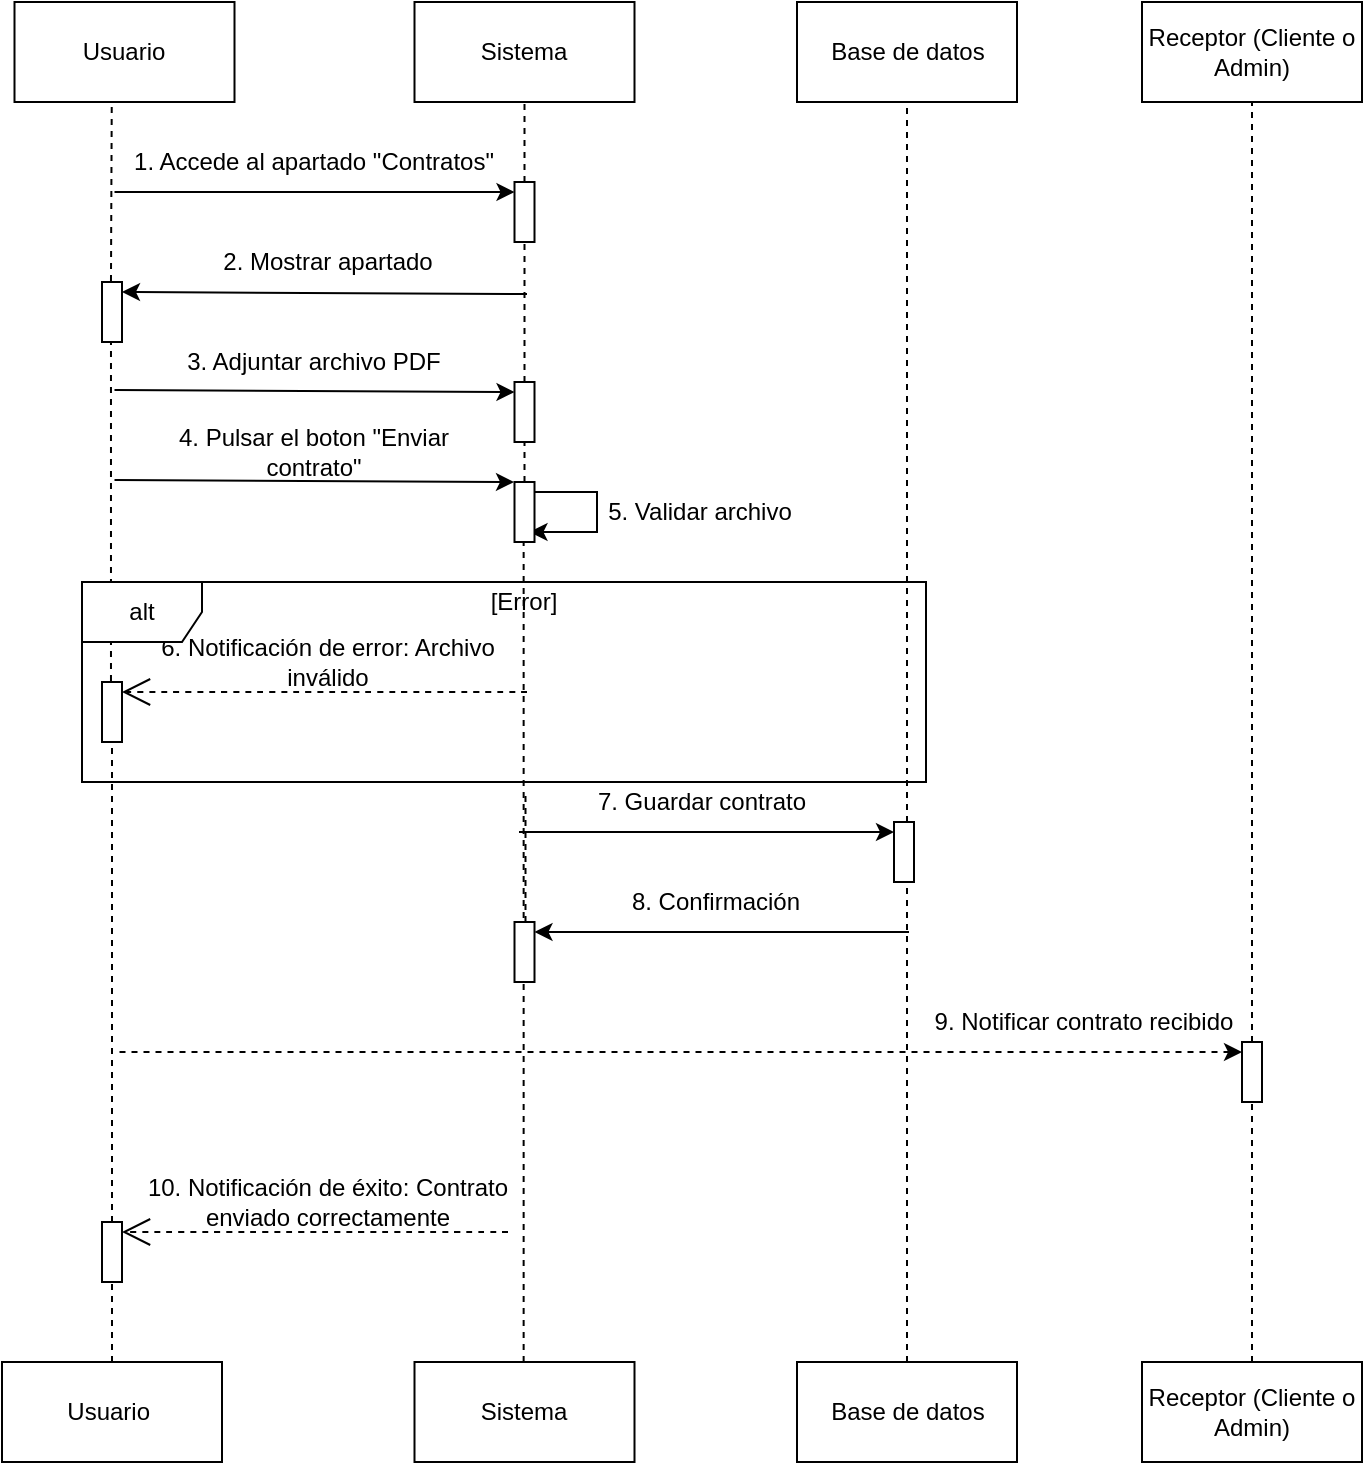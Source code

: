 <mxfile version="27.1.6">
  <diagram name="Página-1" id="esPIXZYzyLC4NXMFk4m4">
    <mxGraphModel grid="1" page="1" gridSize="10" guides="1" tooltips="1" connect="1" arrows="1" fold="1" pageScale="1" pageWidth="827" pageHeight="1169" math="0" shadow="0">
      <root>
        <mxCell id="0" />
        <mxCell id="1" parent="0" />
        <mxCell id="izn0ppoS9mLuT67oPZO2-1" value="Usuario" style="html=1;whiteSpace=wrap;" vertex="1" parent="1">
          <mxGeometry x="46.25" y="50" width="110" height="50" as="geometry" />
        </mxCell>
        <mxCell id="izn0ppoS9mLuT67oPZO2-2" value="Sistema&lt;span style=&quot;color: rgba(0, 0, 0, 0); font-family: monospace; font-size: 0px; text-align: start; text-wrap-mode: nowrap;&quot;&gt;%3CmxGraphModel%3E%3Croot%3E%3CmxCell%20id%3D%220%22%2F%3E%3CmxCell%20id%3D%221%22%20parent%3D%220%22%2F%3E%3CmxCell%20id%3D%222%22%20value%3D%22Usuario%22%20style%3D%22html%3D1%3BwhiteSpace%3Dwrap%3B%22%20vertex%3D%221%22%20parent%3D%221%22%3E%3CmxGeometry%20x%3D%2270%22%20y%3D%2240%22%20width%3D%22110%22%20height%3D%2250%22%20as%3D%22geometry%22%2F%3E%3C%2FmxCell%3E%3C%2Froot%3E%3C%2FmxGraphModel%3E&lt;/span&gt;" style="html=1;whiteSpace=wrap;" vertex="1" parent="1">
          <mxGeometry x="246.25" y="50" width="110" height="50" as="geometry" />
        </mxCell>
        <mxCell id="izn0ppoS9mLuT67oPZO2-3" value="Base de datos" style="html=1;whiteSpace=wrap;" vertex="1" parent="1">
          <mxGeometry x="437.5" y="50" width="110" height="50" as="geometry" />
        </mxCell>
        <mxCell id="izn0ppoS9mLuT67oPZO2-4" value="Usuario&amp;nbsp;" style="html=1;whiteSpace=wrap;" vertex="1" parent="1">
          <mxGeometry x="40" y="730" width="110" height="50" as="geometry" />
        </mxCell>
        <mxCell id="izn0ppoS9mLuT67oPZO2-5" value="Sistema&lt;span style=&quot;color: rgba(0, 0, 0, 0); font-family: monospace; font-size: 0px; text-align: start; text-wrap-mode: nowrap;&quot;&gt;%3CmxGraphModel%3E%3Croot%3E%3CmxCell%20id%3D%220%22%2F%3E%3CmxCell%20id%3D%221%22%20parent%3D%220%22%2F%3E%3CmxCell%20id%3D%222%22%20value%3D%22Usuario%22%20style%3D%22html%3D1%3BwhiteSpace%3Dwrap%3B%22%20vertex%3D%221%22%20parent%3D%221%22%3E%3CmxGeometry%20x%3D%2270%22%20y%3D%2240%22%20width%3D%22110%22%20height%3D%2250%22%20as%3D%22geometry%22%2F%3E%3C%2FmxCell%3E%3C%2Froot%3E%3C%2FmxGraphModel%3E&lt;/span&gt;" style="html=1;whiteSpace=wrap;" vertex="1" parent="1">
          <mxGeometry x="246.25" y="730" width="110" height="50" as="geometry" />
        </mxCell>
        <mxCell id="izn0ppoS9mLuT67oPZO2-6" value="Base de datos" style="html=1;whiteSpace=wrap;" vertex="1" parent="1">
          <mxGeometry x="437.5" y="730" width="110" height="50" as="geometry" />
        </mxCell>
        <mxCell id="izn0ppoS9mLuT67oPZO2-7" value="" style="endArrow=none;dashed=1;html=1;rounded=0;entryX=0.5;entryY=1;entryDx=0;entryDy=0;exitX=0.5;exitY=0;exitDx=0;exitDy=0;" edge="1" parent="1" source="izn0ppoS9mLuT67oPZO2-9" target="izn0ppoS9mLuT67oPZO2-2">
          <mxGeometry width="50" height="50" relative="1" as="geometry">
            <mxPoint x="276.25" y="330" as="sourcePoint" />
            <mxPoint x="326.25" y="280" as="targetPoint" />
          </mxGeometry>
        </mxCell>
        <mxCell id="izn0ppoS9mLuT67oPZO2-9" value="" style="html=1;points=[[0,0,0,0,5],[0,1,0,0,-5],[1,0,0,0,5],[1,1,0,0,-5]];perimeter=orthogonalPerimeter;outlineConnect=0;targetShapes=umlLifeline;portConstraint=eastwest;newEdgeStyle={&quot;curved&quot;:0,&quot;rounded&quot;:0};" vertex="1" parent="1">
          <mxGeometry x="296.25" y="140" width="10" height="30" as="geometry" />
        </mxCell>
        <mxCell id="izn0ppoS9mLuT67oPZO2-10" value="" style="endArrow=classic;html=1;rounded=0;entryX=0;entryY=0;entryDx=0;entryDy=5;entryPerimeter=0;" edge="1" parent="1" target="izn0ppoS9mLuT67oPZO2-9">
          <mxGeometry width="50" height="50" relative="1" as="geometry">
            <mxPoint x="96.25" y="145" as="sourcePoint" />
            <mxPoint x="206.25" y="120" as="targetPoint" />
          </mxGeometry>
        </mxCell>
        <mxCell id="izn0ppoS9mLuT67oPZO2-11" value="1. Accede al apartado &quot;Contratos&quot;" style="text;html=1;align=center;verticalAlign=middle;whiteSpace=wrap;rounded=0;" vertex="1" parent="1">
          <mxGeometry x="96.25" y="120" width="200" height="20" as="geometry" />
        </mxCell>
        <mxCell id="izn0ppoS9mLuT67oPZO2-15" value="" style="endArrow=none;dashed=1;html=1;rounded=0;exitX=0.449;exitY=-0.016;exitDx=0;exitDy=0;exitPerimeter=0;entryX=0.442;entryY=1.036;entryDx=0;entryDy=0;entryPerimeter=0;" edge="1" parent="1" source="izn0ppoS9mLuT67oPZO2-24" target="izn0ppoS9mLuT67oPZO2-1">
          <mxGeometry width="50" height="50" relative="1" as="geometry">
            <mxPoint x="90.25" y="899" as="sourcePoint" />
            <mxPoint x="88.58" y="210.51" as="targetPoint" />
            <Array as="points" />
          </mxGeometry>
        </mxCell>
        <mxCell id="izn0ppoS9mLuT67oPZO2-16" value="6. Notificación de error: Archivo inválido" style="text;html=1;align=center;verticalAlign=middle;whiteSpace=wrap;rounded=0;" vertex="1" parent="1">
          <mxGeometry x="107.75" y="370" width="190" height="20" as="geometry" />
        </mxCell>
        <mxCell id="izn0ppoS9mLuT67oPZO2-19" value="" style="endArrow=none;dashed=1;html=1;rounded=0;" edge="1" parent="1" source="izn0ppoS9mLuT67oPZO2-53" target="izn0ppoS9mLuT67oPZO2-27">
          <mxGeometry width="50" height="50" relative="1" as="geometry">
            <mxPoint x="301.25" y="400" as="sourcePoint" />
            <mxPoint x="306.25" y="390" as="targetPoint" />
            <Array as="points" />
          </mxGeometry>
        </mxCell>
        <mxCell id="izn0ppoS9mLuT67oPZO2-22" value="" style="endArrow=none;dashed=1;html=1;rounded=0;" edge="1" parent="1" source="izn0ppoS9mLuT67oPZO2-27" target="izn0ppoS9mLuT67oPZO2-9">
          <mxGeometry width="50" height="50" relative="1" as="geometry">
            <mxPoint x="301.25" y="280" as="sourcePoint" />
            <mxPoint x="309" y="190" as="targetPoint" />
          </mxGeometry>
        </mxCell>
        <mxCell id="izn0ppoS9mLuT67oPZO2-24" value="" style="html=1;points=[[0,0,0,0,5],[0,1,0,0,-5],[1,0,0,0,5],[1,1,0,0,-5]];perimeter=orthogonalPerimeter;outlineConnect=0;targetShapes=umlLifeline;portConstraint=eastwest;newEdgeStyle={&quot;curved&quot;:0,&quot;rounded&quot;:0};" vertex="1" parent="1">
          <mxGeometry x="90" y="190" width="10" height="30" as="geometry" />
        </mxCell>
        <mxCell id="izn0ppoS9mLuT67oPZO2-25" value="" style="endArrow=classic;html=1;rounded=0;entryX=1;entryY=0;entryDx=0;entryDy=5;entryPerimeter=0;" edge="1" parent="1" target="izn0ppoS9mLuT67oPZO2-24">
          <mxGeometry width="50" height="50" relative="1" as="geometry">
            <mxPoint x="302.5" y="196" as="sourcePoint" />
            <mxPoint x="414.5" y="166" as="targetPoint" />
          </mxGeometry>
        </mxCell>
        <mxCell id="izn0ppoS9mLuT67oPZO2-26" value="2. Mostrar apartado" style="text;html=1;align=center;verticalAlign=middle;whiteSpace=wrap;rounded=0;" vertex="1" parent="1">
          <mxGeometry x="117.5" y="170" width="170" height="20" as="geometry" />
        </mxCell>
        <mxCell id="izn0ppoS9mLuT67oPZO2-27" value="" style="html=1;points=[[0,0,0,0,5],[0,1,0,0,-5],[1,0,0,0,5],[1,1,0,0,-5]];perimeter=orthogonalPerimeter;outlineConnect=0;targetShapes=umlLifeline;portConstraint=eastwest;newEdgeStyle={&quot;curved&quot;:0,&quot;rounded&quot;:0};" vertex="1" parent="1">
          <mxGeometry x="296.25" y="240" width="10" height="30" as="geometry" />
        </mxCell>
        <mxCell id="izn0ppoS9mLuT67oPZO2-28" value="" style="endArrow=classic;html=1;rounded=0;entryX=0;entryY=0;entryDx=0;entryDy=5;entryPerimeter=0;" edge="1" parent="1" target="izn0ppoS9mLuT67oPZO2-27">
          <mxGeometry width="50" height="50" relative="1" as="geometry">
            <mxPoint x="96.25" y="244" as="sourcePoint" />
            <mxPoint x="428.25" y="150" as="targetPoint" />
          </mxGeometry>
        </mxCell>
        <mxCell id="izn0ppoS9mLuT67oPZO2-29" value="3. Adjuntar archivo PDF" style="text;html=1;align=center;verticalAlign=middle;whiteSpace=wrap;rounded=0;" vertex="1" parent="1">
          <mxGeometry x="111.25" y="220" width="170" height="20" as="geometry" />
        </mxCell>
        <mxCell id="izn0ppoS9mLuT67oPZO2-31" value="&lt;span style=&quot;color: rgb(237, 237, 237); font-family: monospace; font-size: 0px; text-align: start;&quot;&gt;%3CmxGraphModel%3E%3Croot%3E%3CmxCell%20id%3D%220%22%2F%3E%3CmxCell%20id%3D%221%22%20parent%3D%220%22%2F%3E%3CmxCell%20id%3D%222%22%20value%3D%22%22%20style%3D%22html%3D1%3Bpoints%3D%5B%5B0%2C0%2C0%2C0%2C5%5D%2C%5B0%2C1%2C0%2C0%2C-5%5D%2C%5B1%2C0%2C0%2C0%2C5%5D%2C%5B1%2C1%2C0%2C0%2C-5%5D%5D%3Bperimeter%3DorthogonalPerimeter%3BoutlineConnect%3D0%3BtargetShapes%3DumlLifeline%3BportConstraint%3Deastwest%3BnewEdgeStyle%3D%7B%26quot%3Bcurved%26quot%3B%3A0%2C%26quot%3Brounded%26quot%3B%3A0%7D%3B%22%20vertex%3D%221%22%20parent%3D%221%22%3E%3CmxGeometry%20x%3D%2285%22%20y%3D%22280%22%20width%3D%2210%22%20height%3D%2230%22%20as%3D%22geometry%22%2F%3E%3C%2FmxCell%3E%3C%2Froot%3E%3C%2FmxGraphModel%3E&lt;/span&gt;&lt;span style=&quot;color: rgb(237, 237, 237); font-family: monospace; font-size: 0px; text-align: start;&quot;&gt;%3CmxGraphModel%3E%3Croot%3E%3CmxCell%20id%3D%220%22%2F%3E%3CmxCell%20id%3D%221%22%20parent%3D%220%22%2F%3E%3CmxCell%20id%3D%222%22%20value%3D%22%22%20style%3D%22html%3D1%3Bpoints%3D%5B%5B0%2C0%2C0%2C0%2C5%5D%2C%5B0%2C1%2C0%2C0%2C-5%5D%2C%5B1%2C0%2C0%2C0%2C5%5D%2C%5B1%2C1%2C0%2C0%2C-5%5D%5D%3Bperimeter%3DorthogonalPerimeter%3BoutlineConnect%3D0%3BtargetShapes%3DumlLifeline%3BportConstraint%3Deastwest%3BnewEdgeStyle%3D%7B%26quot%3Bcurved%26quot%3B%3A0%2C%26quot%3Brounded%26quot%3B%3A0%7D%3B%22%20vertex%3D%221%22%20parent%3D%221%22%3E%3CmxGeometry%20x%3D%2285%22%20y%3D%22280%22%20width%3D%2210%22%20height%3D%2230%22%20as%3D%22geometry%22%2F%3E%3C%2FmxCell%3E%3C%2Froot%3E%3C%2FmxGraphModel%3E&lt;/span&gt;" style="html=1;points=[[0,0,0,0,5],[0,1,0,0,-5],[1,0,0,0,5],[1,1,0,0,-5]];perimeter=orthogonalPerimeter;outlineConnect=0;targetShapes=umlLifeline;portConstraint=eastwest;newEdgeStyle={&quot;curved&quot;:0,&quot;rounded&quot;:0};" vertex="1" parent="1">
          <mxGeometry x="90" y="390" width="10" height="30" as="geometry" />
        </mxCell>
        <mxCell id="izn0ppoS9mLuT67oPZO2-32" value="" style="endArrow=none;dashed=1;html=1;rounded=0;exitX=0.5;exitY=0;exitDx=0;exitDy=0;entryX=0.5;entryY=1;entryDx=0;entryDy=0;" edge="1" parent="1" source="izn0ppoS9mLuT67oPZO2-6" target="izn0ppoS9mLuT67oPZO2-3">
          <mxGeometry width="50" height="50" relative="1" as="geometry">
            <mxPoint x="497.5" y="430" as="sourcePoint" />
            <mxPoint x="499" y="210" as="targetPoint" />
          </mxGeometry>
        </mxCell>
        <mxCell id="izn0ppoS9mLuT67oPZO2-34" value="" style="endArrow=none;dashed=1;html=1;rounded=0;exitX=0.449;exitY=-0.016;exitDx=0;exitDy=0;exitPerimeter=0;" edge="1" parent="1" source="izn0ppoS9mLuT67oPZO2-31" target="izn0ppoS9mLuT67oPZO2-24">
          <mxGeometry width="50" height="50" relative="1" as="geometry">
            <mxPoint x="90.25" y="666" as="sourcePoint" />
            <mxPoint x="88.24" y="390" as="targetPoint" />
            <Array as="points" />
          </mxGeometry>
        </mxCell>
        <mxCell id="izn0ppoS9mLuT67oPZO2-37" value="" style="endArrow=open;endSize=12;html=1;rounded=0;fontSize=12;curved=1;entryX=1;entryY=0;entryDx=0;entryDy=5;entryPerimeter=0;dashed=1;" edge="1" parent="1" target="izn0ppoS9mLuT67oPZO2-31">
          <mxGeometry width="160" relative="1" as="geometry">
            <mxPoint x="302.5" y="395" as="sourcePoint" />
            <mxPoint x="372.5" y="190" as="targetPoint" />
          </mxGeometry>
        </mxCell>
        <mxCell id="izn0ppoS9mLuT67oPZO2-38" value="5. Validar archivo" style="text;html=1;align=center;verticalAlign=middle;whiteSpace=wrap;rounded=0;" vertex="1" parent="1">
          <mxGeometry x="341.25" y="295" width="96.25" height="20" as="geometry" />
        </mxCell>
        <mxCell id="izn0ppoS9mLuT67oPZO2-39" value="" style="endArrow=classic;html=1;rounded=0;entryX=1;entryY=1;entryDx=0;entryDy=-5;entryPerimeter=0;exitX=1;exitY=0;exitDx=0;exitDy=5;exitPerimeter=0;edgeStyle=orthogonalEdgeStyle;" edge="1" parent="1">
          <mxGeometry width="50" height="50" relative="1" as="geometry">
            <mxPoint x="303.75" y="295" as="sourcePoint" />
            <mxPoint x="303.75" y="315" as="targetPoint" />
            <Array as="points">
              <mxPoint x="337.5" y="315" />
            </Array>
          </mxGeometry>
        </mxCell>
        <mxCell id="izn0ppoS9mLuT67oPZO2-41" value="alt" style="shape=umlFrame;whiteSpace=wrap;html=1;pointerEvents=0;" vertex="1" parent="1">
          <mxGeometry x="80" y="340" width="422" height="100" as="geometry" />
        </mxCell>
        <mxCell id="izn0ppoS9mLuT67oPZO2-44" value="" style="endArrow=none;dashed=1;html=1;rounded=0;exitX=0.5;exitY=0;exitDx=0;exitDy=0;" edge="1" parent="1" source="izn0ppoS9mLuT67oPZO2-51" target="izn0ppoS9mLuT67oPZO2-31">
          <mxGeometry width="50" height="50" relative="1" as="geometry">
            <mxPoint x="95.25" y="730" as="sourcePoint" />
            <mxPoint x="95" y="615" as="targetPoint" />
            <Array as="points" />
          </mxGeometry>
        </mxCell>
        <mxCell id="izn0ppoS9mLuT67oPZO2-46" value="" style="endArrow=none;dashed=1;html=1;rounded=0;exitX=0.5;exitY=0;exitDx=0;exitDy=0;" edge="1" parent="1" target="izn0ppoS9mLuT67oPZO2-53">
          <mxGeometry width="50" height="50" relative="1" as="geometry">
            <mxPoint x="300.82" y="730" as="sourcePoint" />
            <mxPoint x="300.82" y="360" as="targetPoint" />
            <Array as="points">
              <mxPoint x="300.82" y="590" />
              <mxPoint x="300.82" y="550" />
              <mxPoint x="300.82" y="520" />
              <mxPoint x="300.82" y="480" />
            </Array>
          </mxGeometry>
        </mxCell>
        <mxCell id="izn0ppoS9mLuT67oPZO2-49" value="10. Notificación de éxito: Contrato enviado correctamente" style="text;html=1;align=center;verticalAlign=middle;whiteSpace=wrap;rounded=0;" vertex="1" parent="1">
          <mxGeometry x="107.5" y="640" width="190" height="20" as="geometry" />
        </mxCell>
        <mxCell id="izn0ppoS9mLuT67oPZO2-50" value="" style="endArrow=open;endSize=12;html=1;rounded=0;fontSize=12;curved=1;entryX=1;entryY=0;entryDx=0;entryDy=5;entryPerimeter=0;dashed=1;" edge="1" parent="1" target="izn0ppoS9mLuT67oPZO2-51">
          <mxGeometry width="160" relative="1" as="geometry">
            <mxPoint x="293" y="665" as="sourcePoint" />
            <mxPoint x="371" y="465" as="targetPoint" />
          </mxGeometry>
        </mxCell>
        <mxCell id="izn0ppoS9mLuT67oPZO2-53" value="" style="html=1;points=[[0,0,0,0,5],[0,1,0,0,-5],[1,0,0,0,5],[1,1,0,0,-5]];perimeter=orthogonalPerimeter;outlineConnect=0;targetShapes=umlLifeline;portConstraint=eastwest;newEdgeStyle={&quot;curved&quot;:0,&quot;rounded&quot;:0};" vertex="1" parent="1">
          <mxGeometry x="296.25" y="290" width="10" height="30" as="geometry" />
        </mxCell>
        <mxCell id="izn0ppoS9mLuT67oPZO2-47" value="[Error]" style="text;html=1;align=center;verticalAlign=middle;whiteSpace=wrap;rounded=0;" vertex="1" parent="1">
          <mxGeometry x="276.25" y="340" width="50" height="20" as="geometry" />
        </mxCell>
        <mxCell id="izn0ppoS9mLuT67oPZO2-56" value="" style="endArrow=none;dashed=1;html=1;rounded=0;" edge="1" parent="1" source="izn0ppoS9mLuT67oPZO2-59">
          <mxGeometry width="50" height="50" relative="1" as="geometry">
            <mxPoint x="299.75" y="490" as="sourcePoint" />
            <mxPoint x="301.75" y="446" as="targetPoint" />
            <Array as="points" />
          </mxGeometry>
        </mxCell>
        <mxCell id="izn0ppoS9mLuT67oPZO2-57" value="8. Confirmación" style="text;html=1;align=center;verticalAlign=middle;whiteSpace=wrap;rounded=0;" vertex="1" parent="1">
          <mxGeometry x="302.25" y="490" width="190" height="20" as="geometry" />
        </mxCell>
        <mxCell id="izn0ppoS9mLuT67oPZO2-58" value="" style="endArrow=classic;html=1;rounded=0;entryX=1;entryY=0;entryDx=0;entryDy=5;entryPerimeter=0;" edge="1" parent="1" target="izn0ppoS9mLuT67oPZO2-59">
          <mxGeometry width="50" height="50" relative="1" as="geometry">
            <mxPoint x="493.5" y="515" as="sourcePoint" />
            <mxPoint x="580" y="420" as="targetPoint" />
          </mxGeometry>
        </mxCell>
        <mxCell id="izn0ppoS9mLuT67oPZO2-59" value="&lt;span style=&quot;color: rgb(237, 237, 237); font-family: monospace; font-size: 0px; text-align: start;&quot;&gt;%3CmxGraphModel%3E%3Croot%3E%3CmxCell%20id%3D%220%22%2F%3E%3CmxCell%20id%3D%221%22%20parent%3D%220%22%2F%3E%3CmxCell%20id%3D%222%22%20value%3D%22%22%20style%3D%22html%3D1%3Bpoints%3D%5B%5B0%2C0%2C0%2C0%2C5%5D%2C%5B0%2C1%2C0%2C0%2C-5%5D%2C%5B1%2C0%2C0%2C0%2C5%5D%2C%5B1%2C1%2C0%2C0%2C-5%5D%5D%3Bperimeter%3DorthogonalPerimeter%3BoutlineConnect%3D0%3BtargetShapes%3DumlLifeline%3BportConstraint%3Deastwest%3BnewEdgeStyle%3D%7B%26quot%3Bcurved%26quot%3B%3A0%2C%26quot%3Brounded%26quot%3B%3A0%7D%3B%22%20vertex%3D%221%22%20parent%3D%221%22%3E%3CmxGeometry%20x%3D%2285%22%20y%3D%22280%22%20width%3D%2210%22%20height%3D%2230%22%20as%3D%22geometry%22%2F%3E%3C%2FmxCell%3E%3C%2Froot%3E%3C%2FmxGraphModel%3E&lt;/span&gt;&lt;span style=&quot;color: rgb(237, 237, 237); font-family: monospace; font-size: 0px; text-align: start;&quot;&gt;%3CmxGraphModel%3E%3Croot%3E%3CmxCell%20id%3D%220%22%2F%3E%3CmxCell%20id%3D%221%22%20parent%3D%220%22%2F%3E%3CmxCell%20id%3D%222%22%20value%3D%22%22%20style%3D%22html%3D1%3Bpoints%3D%5B%5B0%2C0%2C0%2C0%2C5%5D%2C%5B0%2C1%2C0%2C0%2C-5%5D%2C%5B1%2C0%2C0%2C0%2C5%5D%2C%5B1%2C1%2C0%2C0%2C-5%5D%5D%3Bperimeter%3DorthogonalPerimeter%3BoutlineConnect%3D0%3BtargetShapes%3DumlLifeline%3BportConstraint%3Deastwest%3BnewEdgeStyle%3D%7B%26quot%3Bcurved%26quot%3B%3A0%2C%26quot%3Brounded%26quot%3B%3A0%7D%3B%22%20vertex%3D%221%22%20parent%3D%221%22%3E%3CmxGeometry%20x%3D%2285%22%20y%3D%22280%22%20width%3D%2210%22%20height%3D%2230%22%20as%3D%22geometry%22%2F%3E%3C%2FmxCell%3E%3C%2Froot%3E%3C%2FmxGraphModel%3E&lt;/span&gt;" style="html=1;points=[[0,0,0,0,5],[0,1,0,0,-5],[1,0,0,0,5],[1,1,0,0,-5]];perimeter=orthogonalPerimeter;outlineConnect=0;targetShapes=umlLifeline;portConstraint=eastwest;newEdgeStyle={&quot;curved&quot;:0,&quot;rounded&quot;:0};" vertex="1" parent="1">
          <mxGeometry x="296.25" y="510" width="10" height="30" as="geometry" />
        </mxCell>
        <mxCell id="izn0ppoS9mLuT67oPZO2-60" value="7. Guardar contrato" style="text;html=1;align=center;verticalAlign=middle;whiteSpace=wrap;rounded=0;" vertex="1" parent="1">
          <mxGeometry x="304.75" y="440" width="170" height="20" as="geometry" />
        </mxCell>
        <mxCell id="izn0ppoS9mLuT67oPZO2-61" value="" style="endArrow=classic;html=1;rounded=0;entryX=0;entryY=0;entryDx=0;entryDy=5;entryPerimeter=0;" edge="1" parent="1" target="izn0ppoS9mLuT67oPZO2-62">
          <mxGeometry width="50" height="50" relative="1" as="geometry">
            <mxPoint x="298.5" y="465" as="sourcePoint" />
            <mxPoint x="573.5" y="460" as="targetPoint" />
          </mxGeometry>
        </mxCell>
        <mxCell id="izn0ppoS9mLuT67oPZO2-62" value="" style="html=1;points=[[0,0,0,0,5],[0,1,0,0,-5],[1,0,0,0,5],[1,1,0,0,-5]];perimeter=orthogonalPerimeter;outlineConnect=0;targetShapes=umlLifeline;portConstraint=eastwest;newEdgeStyle={&quot;curved&quot;:0,&quot;rounded&quot;:0};" vertex="1" parent="1">
          <mxGeometry x="486" y="460" width="10" height="30" as="geometry" />
        </mxCell>
        <mxCell id="izn0ppoS9mLuT67oPZO2-63" value="Receptor (Cliente o Admin)" style="html=1;whiteSpace=wrap;" vertex="1" parent="1">
          <mxGeometry x="610" y="50" width="110" height="50" as="geometry" />
        </mxCell>
        <mxCell id="izn0ppoS9mLuT67oPZO2-64" value="Receptor (Cliente o Admin)" style="html=1;whiteSpace=wrap;" vertex="1" parent="1">
          <mxGeometry x="610" y="730" width="110" height="50" as="geometry" />
        </mxCell>
        <mxCell id="izn0ppoS9mLuT67oPZO2-65" value="" style="endArrow=none;dashed=1;html=1;rounded=0;exitX=0.5;exitY=0;exitDx=0;exitDy=0;entryX=0.5;entryY=1;entryDx=0;entryDy=0;" edge="1" parent="1" source="izn0ppoS9mLuT67oPZO2-69" target="izn0ppoS9mLuT67oPZO2-63">
          <mxGeometry width="50" height="50" relative="1" as="geometry">
            <mxPoint x="670" y="430" as="sourcePoint" />
            <mxPoint x="671.5" y="210" as="targetPoint" />
          </mxGeometry>
        </mxCell>
        <mxCell id="izn0ppoS9mLuT67oPZO2-67" value="9. Notificar contrato recibido" style="text;html=1;align=center;verticalAlign=middle;whiteSpace=wrap;rounded=0;" vertex="1" parent="1">
          <mxGeometry x="496" y="550" width="170" height="20" as="geometry" />
        </mxCell>
        <mxCell id="izn0ppoS9mLuT67oPZO2-68" value="" style="endArrow=classic;html=1;rounded=0;entryX=0;entryY=0;entryDx=0;entryDy=5;entryPerimeter=0;dashed=1;" edge="1" parent="1" target="izn0ppoS9mLuT67oPZO2-69">
          <mxGeometry width="50" height="50" relative="1" as="geometry">
            <mxPoint x="98.75" y="575" as="sourcePoint" />
            <mxPoint x="373.75" y="570" as="targetPoint" />
          </mxGeometry>
        </mxCell>
        <mxCell id="izn0ppoS9mLuT67oPZO2-70" value="" style="endArrow=none;dashed=1;html=1;rounded=0;exitX=0.5;exitY=0;exitDx=0;exitDy=0;" edge="1" parent="1" source="izn0ppoS9mLuT67oPZO2-4" target="izn0ppoS9mLuT67oPZO2-51">
          <mxGeometry width="50" height="50" relative="1" as="geometry">
            <mxPoint x="95" y="730" as="sourcePoint" />
            <mxPoint x="95" y="420" as="targetPoint" />
            <Array as="points" />
          </mxGeometry>
        </mxCell>
        <mxCell id="izn0ppoS9mLuT67oPZO2-51" value="&lt;span style=&quot;color: rgb(237, 237, 237); font-family: monospace; font-size: 0px; text-align: start;&quot;&gt;%3CmxGraphModel%3E%3Croot%3E%3CmxCell%20id%3D%220%22%2F%3E%3CmxCell%20id%3D%221%22%20parent%3D%220%22%2F%3E%3CmxCell%20id%3D%222%22%20value%3D%22%22%20style%3D%22html%3D1%3Bpoints%3D%5B%5B0%2C0%2C0%2C0%2C5%5D%2C%5B0%2C1%2C0%2C0%2C-5%5D%2C%5B1%2C0%2C0%2C0%2C5%5D%2C%5B1%2C1%2C0%2C0%2C-5%5D%5D%3Bperimeter%3DorthogonalPerimeter%3BoutlineConnect%3D0%3BtargetShapes%3DumlLifeline%3BportConstraint%3Deastwest%3BnewEdgeStyle%3D%7B%26quot%3Bcurved%26quot%3B%3A0%2C%26quot%3Brounded%26quot%3B%3A0%7D%3B%22%20vertex%3D%221%22%20parent%3D%221%22%3E%3CmxGeometry%20x%3D%2285%22%20y%3D%22280%22%20width%3D%2210%22%20height%3D%2230%22%20as%3D%22geometry%22%2F%3E%3C%2FmxCell%3E%3C%2Froot%3E%3C%2FmxGraphModel%3E&lt;/span&gt;&lt;span style=&quot;color: rgb(237, 237, 237); font-family: monospace; font-size: 0px; text-align: start;&quot;&gt;%3CmxGraphModel%3E%3Croot%3E%3CmxCell%20id%3D%220%22%2F%3E%3CmxCell%20id%3D%221%22%20parent%3D%220%22%2F%3E%3CmxCell%20id%3D%222%22%20value%3D%22%22%20style%3D%22html%3D1%3Bpoints%3D%5B%5B0%2C0%2C0%2C0%2C5%5D%2C%5B0%2C1%2C0%2C0%2C-5%5D%2C%5B1%2C0%2C0%2C0%2C5%5D%2C%5B1%2C1%2C0%2C0%2C-5%5D%5D%3Bperimeter%3DorthogonalPerimeter%3BoutlineConnect%3D0%3BtargetShapes%3DumlLifeline%3BportConstraint%3Deastwest%3BnewEdgeStyle%3D%7B%26quot%3Bcurved%26quot%3B%3A0%2C%26quot%3Brounded%26quot%3B%3A0%7D%3B%22%20vertex%3D%221%22%20parent%3D%221%22%3E%3CmxGeometry%20x%3D%2285%22%20y%3D%22280%22%20width%3D%2210%22%20height%3D%2230%22%20as%3D%22geometry%22%2F%3E%3C%2FmxCell%3E%3C%2Froot%3E%3C%2FmxGraphModel%3E&lt;/span&gt;" style="html=1;points=[[0,0,0,0,5],[0,1,0,0,-5],[1,0,0,0,5],[1,1,0,0,-5]];perimeter=orthogonalPerimeter;outlineConnect=0;targetShapes=umlLifeline;portConstraint=eastwest;newEdgeStyle={&quot;curved&quot;:0,&quot;rounded&quot;:0};" vertex="1" parent="1">
          <mxGeometry x="90" y="660" width="10" height="30" as="geometry" />
        </mxCell>
        <mxCell id="izn0ppoS9mLuT67oPZO2-71" value="" style="endArrow=none;dashed=1;html=1;rounded=0;exitX=0.5;exitY=0;exitDx=0;exitDy=0;entryX=0.5;entryY=1;entryDx=0;entryDy=0;" edge="1" parent="1" source="izn0ppoS9mLuT67oPZO2-64" target="izn0ppoS9mLuT67oPZO2-69">
          <mxGeometry width="50" height="50" relative="1" as="geometry">
            <mxPoint x="665" y="730" as="sourcePoint" />
            <mxPoint x="665" y="100" as="targetPoint" />
          </mxGeometry>
        </mxCell>
        <mxCell id="izn0ppoS9mLuT67oPZO2-69" value="" style="html=1;points=[[0,0,0,0,5],[0,1,0,0,-5],[1,0,0,0,5],[1,1,0,0,-5]];perimeter=orthogonalPerimeter;outlineConnect=0;targetShapes=umlLifeline;portConstraint=eastwest;newEdgeStyle={&quot;curved&quot;:0,&quot;rounded&quot;:0};" vertex="1" parent="1">
          <mxGeometry x="660" y="570" width="10" height="30" as="geometry" />
        </mxCell>
        <mxCell id="_wCzWC2lmZaSmkMntFRk-1" value="" style="endArrow=classic;html=1;rounded=0;entryX=0;entryY=0;entryDx=0;entryDy=5;entryPerimeter=0;" edge="1" parent="1">
          <mxGeometry width="50" height="50" relative="1" as="geometry">
            <mxPoint x="96.25" y="289" as="sourcePoint" />
            <mxPoint x="296" y="290" as="targetPoint" />
          </mxGeometry>
        </mxCell>
        <mxCell id="_wCzWC2lmZaSmkMntFRk-2" value="4. Pulsar el boton &quot;Enviar contrato&quot;" style="text;html=1;align=center;verticalAlign=middle;whiteSpace=wrap;rounded=0;" vertex="1" parent="1">
          <mxGeometry x="111.25" y="265" width="170" height="20" as="geometry" />
        </mxCell>
      </root>
    </mxGraphModel>
  </diagram>
</mxfile>
